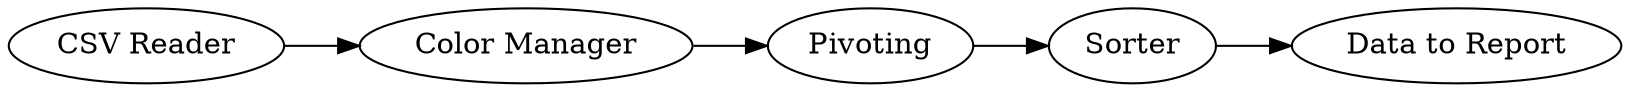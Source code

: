 digraph {
	2 -> 3
	1 -> 2
	3 -> 4
	4 -> 5
	5 [label="Data to Report"]
	1 [label="CSV Reader"]
	4 [label=Sorter]
	3 [label=Pivoting]
	2 [label="Color Manager"]
	rankdir=LR
}
